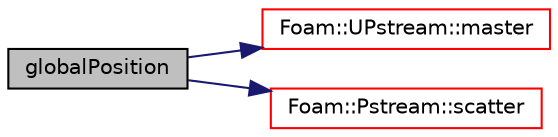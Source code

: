 digraph "globalPosition"
{
  bgcolor="transparent";
  edge [fontname="Helvetica",fontsize="10",labelfontname="Helvetica",labelfontsize="10"];
  node [fontname="Helvetica",fontsize="10",shape=record];
  rankdir="LR";
  Node1 [label="globalPosition",height=0.2,width=0.4,color="black", fillcolor="grey75", style="filled", fontcolor="black"];
  Node1 -> Node2 [color="midnightblue",fontsize="10",style="solid",fontname="Helvetica"];
  Node2 [label="Foam::UPstream::master",height=0.2,width=0.4,color="red",URL="$a02861.html#a36af549940a0aae3733774649594489f",tooltip="Am I the master process. "];
  Node1 -> Node3 [color="midnightblue",fontsize="10",style="solid",fontname="Helvetica"];
  Node3 [label="Foam::Pstream::scatter",height=0.2,width=0.4,color="red",URL="$a02055.html#a00bc7d5a0b660cfa53523561af48def2",tooltip="Scatter data. Distribute without modification. Reverse of gather. "];
}
